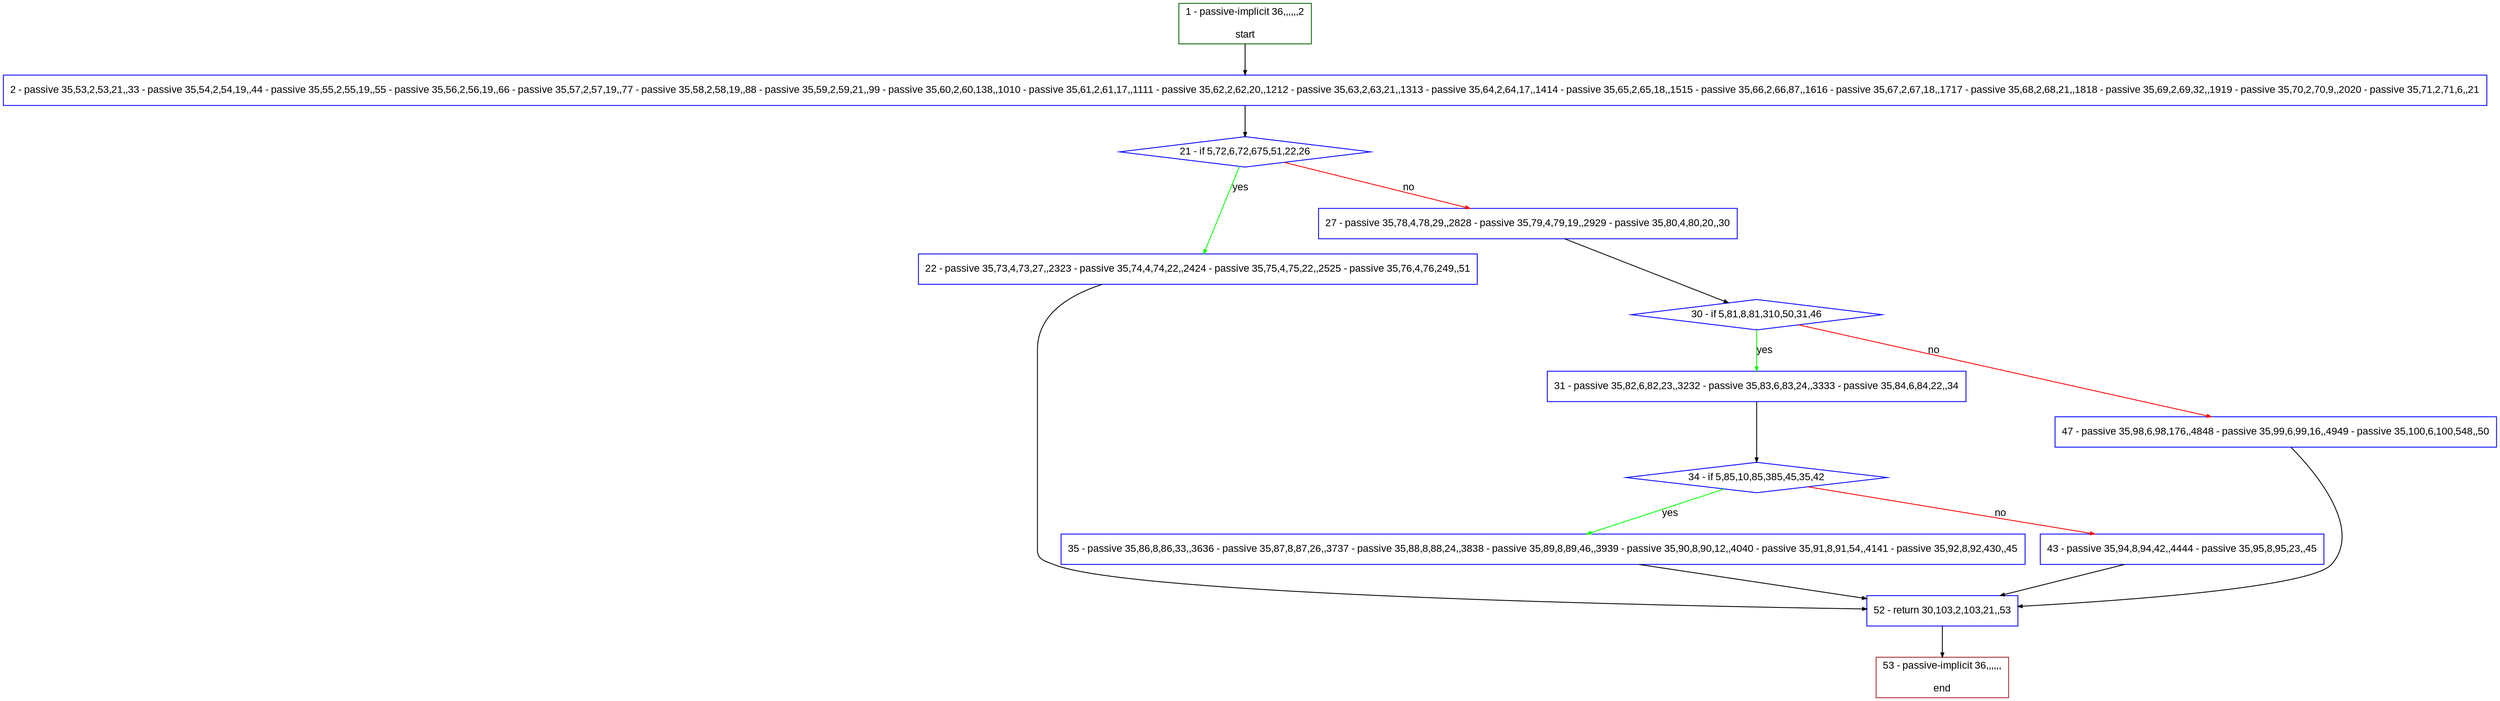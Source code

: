 digraph "" {
  graph [pack="true", label="", fontsize="12", packmode="clust", fontname="Arial", fillcolor="#FFFFCC", bgcolor="white", style="rounded,filled", compound="true"];
  node [node_initialized="no", label="", color="grey", fontsize="12", fillcolor="white", fontname="Arial", style="filled", shape="rectangle", compound="true", fixedsize="false"];
  edge [fontcolor="black", arrowhead="normal", arrowtail="none", arrowsize="0.5", ltail="", label="", color="black", fontsize="12", lhead="", fontname="Arial", dir="forward", compound="true"];
  __N1 [label="2 - passive 35,53,2,53,21,,33 - passive 35,54,2,54,19,,44 - passive 35,55,2,55,19,,55 - passive 35,56,2,56,19,,66 - passive 35,57,2,57,19,,77 - passive 35,58,2,58,19,,88 - passive 35,59,2,59,21,,99 - passive 35,60,2,60,138,,1010 - passive 35,61,2,61,17,,1111 - passive 35,62,2,62,20,,1212 - passive 35,63,2,63,21,,1313 - passive 35,64,2,64,17,,1414 - passive 35,65,2,65,18,,1515 - passive 35,66,2,66,87,,1616 - passive 35,67,2,67,18,,1717 - passive 35,68,2,68,21,,1818 - passive 35,69,2,69,32,,1919 - passive 35,70,2,70,9,,2020 - passive 35,71,2,71,6,,21", color="#0000ff", fillcolor="#ffffff", style="filled", shape="box"];
  __N2 [label="1 - passive-implicit 36,,,,,,2\n\nstart", color="#006400", fillcolor="#ffffff", style="filled", shape="box"];
  __N3 [label="21 - if 5,72,6,72,675,51,22,26", color="#0000ff", fillcolor="#ffffff", style="filled", shape="diamond"];
  __N4 [label="22 - passive 35,73,4,73,27,,2323 - passive 35,74,4,74,22,,2424 - passive 35,75,4,75,22,,2525 - passive 35,76,4,76,249,,51", color="#0000ff", fillcolor="#ffffff", style="filled", shape="box"];
  __N5 [label="27 - passive 35,78,4,78,29,,2828 - passive 35,79,4,79,19,,2929 - passive 35,80,4,80,20,,30", color="#0000ff", fillcolor="#ffffff", style="filled", shape="box"];
  __N6 [label="52 - return 30,103,2,103,21,,53", color="#0000ff", fillcolor="#ffffff", style="filled", shape="box"];
  __N7 [label="30 - if 5,81,8,81,310,50,31,46", color="#0000ff", fillcolor="#ffffff", style="filled", shape="diamond"];
  __N8 [label="31 - passive 35,82,6,82,23,,3232 - passive 35,83,6,83,24,,3333 - passive 35,84,6,84,22,,34", color="#0000ff", fillcolor="#ffffff", style="filled", shape="box"];
  __N9 [label="47 - passive 35,98,6,98,176,,4848 - passive 35,99,6,99,16,,4949 - passive 35,100,6,100,548,,50", color="#0000ff", fillcolor="#ffffff", style="filled", shape="box"];
  __N10 [label="34 - if 5,85,10,85,385,45,35,42", color="#0000ff", fillcolor="#ffffff", style="filled", shape="diamond"];
  __N11 [label="35 - passive 35,86,8,86,33,,3636 - passive 35,87,8,87,26,,3737 - passive 35,88,8,88,24,,3838 - passive 35,89,8,89,46,,3939 - passive 35,90,8,90,12,,4040 - passive 35,91,8,91,54,,4141 - passive 35,92,8,92,430,,45", color="#0000ff", fillcolor="#ffffff", style="filled", shape="box"];
  __N12 [label="43 - passive 35,94,8,94,42,,4444 - passive 35,95,8,95,23,,45", color="#0000ff", fillcolor="#ffffff", style="filled", shape="box"];
  __N13 [label="53 - passive-implicit 36,,,,,,\n\nend", color="#a52a2a", fillcolor="#ffffff", style="filled", shape="box"];
  __N2 -> __N1 [arrowhead="normal", arrowtail="none", color="#000000", label="", dir="forward"];
  __N1 -> __N3 [arrowhead="normal", arrowtail="none", color="#000000", label="", dir="forward"];
  __N3 -> __N4 [arrowhead="normal", arrowtail="none", color="#00ff00", label="yes", dir="forward"];
  __N3 -> __N5 [arrowhead="normal", arrowtail="none", color="#ff0000", label="no", dir="forward"];
  __N4 -> __N6 [arrowhead="normal", arrowtail="none", color="#000000", label="", dir="forward"];
  __N5 -> __N7 [arrowhead="normal", arrowtail="none", color="#000000", label="", dir="forward"];
  __N7 -> __N8 [arrowhead="normal", arrowtail="none", color="#00ff00", label="yes", dir="forward"];
  __N7 -> __N9 [arrowhead="normal", arrowtail="none", color="#ff0000", label="no", dir="forward"];
  __N8 -> __N10 [arrowhead="normal", arrowtail="none", color="#000000", label="", dir="forward"];
  __N10 -> __N11 [arrowhead="normal", arrowtail="none", color="#00ff00", label="yes", dir="forward"];
  __N10 -> __N12 [arrowhead="normal", arrowtail="none", color="#ff0000", label="no", dir="forward"];
  __N11 -> __N6 [arrowhead="normal", arrowtail="none", color="#000000", label="", dir="forward"];
  __N12 -> __N6 [arrowhead="normal", arrowtail="none", color="#000000", label="", dir="forward"];
  __N9 -> __N6 [arrowhead="normal", arrowtail="none", color="#000000", label="", dir="forward"];
  __N6 -> __N13 [arrowhead="normal", arrowtail="none", color="#000000", label="", dir="forward"];
}
